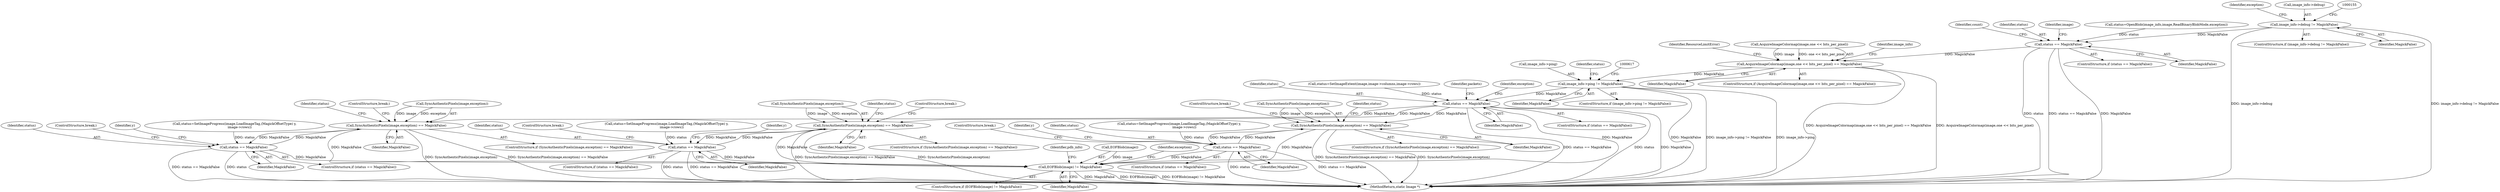 digraph "0_ImageMagick_424d40ebfcde48bb872eba75179d3d73704fdf1f@pointer" {
"1000149" [label="(Call,image_info->debug != MagickFalse)"];
"1000187" [label="(Call,status == MagickFalse)"];
"1000599" [label="(Call,AcquireImageColormap(image,one << bits_per_pixel) == MagickFalse)"];
"1000610" [label="(Call,image_info->ping != MagickFalse)"];
"1000634" [label="(Call,status == MagickFalse)"];
"1000829" [label="(Call,SyncAuthenticPixels(image,exception) == MagickFalse)"];
"1000847" [label="(Call,status == MagickFalse)"];
"1001143" [label="(Call,EOFBlob(image) != MagickFalse)"];
"1000986" [label="(Call,SyncAuthenticPixels(image,exception) == MagickFalse)"];
"1001004" [label="(Call,status == MagickFalse)"];
"1001105" [label="(Call,SyncAuthenticPixels(image,exception) == MagickFalse)"];
"1001123" [label="(Call,status == MagickFalse)"];
"1000993" [label="(Identifier,status)"];
"1001106" [label="(Call,SyncAuthenticPixels(image,exception))"];
"1001123" [label="(Call,status == MagickFalse)"];
"1001003" [label="(ControlStructure,if (status == MagickFalse))"];
"1000633" [label="(ControlStructure,if (status == MagickFalse))"];
"1000614" [label="(Identifier,MagickFalse)"];
"1000846" [label="(ControlStructure,if (status == MagickFalse))"];
"1000607" [label="(Identifier,ResourceLimitError)"];
"1000609" [label="(ControlStructure,if (image_info->ping != MagickFalse))"];
"1000990" [label="(Identifier,MagickFalse)"];
"1000991" [label="(ControlStructure,break;)"];
"1001005" [label="(Identifier,status)"];
"1001122" [label="(ControlStructure,if (status == MagickFalse))"];
"1001285" [label="(MethodReturn,static Image *)"];
"1000186" [label="(ControlStructure,if (status == MagickFalse))"];
"1001105" [label="(Call,SyncAuthenticPixels(image,exception) == MagickFalse)"];
"1000599" [label="(Call,AcquireImageColormap(image,one << bits_per_pixel) == MagickFalse)"];
"1000611" [label="(Call,image_info->ping)"];
"1000850" [label="(ControlStructure,break;)"];
"1000187" [label="(Call,status == MagickFalse)"];
"1000636" [label="(Identifier,MagickFalse)"];
"1001112" [label="(Identifier,status)"];
"1000149" [label="(Call,image_info->debug != MagickFalse)"];
"1000985" [label="(ControlStructure,if (SyncAuthenticPixels(image,exception) == MagickFalse))"];
"1001007" [label="(ControlStructure,break;)"];
"1001109" [label="(Identifier,MagickFalse)"];
"1000755" [label="(Identifier,y)"];
"1001142" [label="(ControlStructure,if (EOFBlob(image) != MagickFalse))"];
"1000828" [label="(ControlStructure,if (SyncAuthenticPixels(image,exception) == MagickFalse))"];
"1001157" [label="(Identifier,pdb_info)"];
"1000200" [label="(Identifier,count)"];
"1001144" [label="(Call,EOFBlob(image))"];
"1001006" [label="(Identifier,MagickFalse)"];
"1000635" [label="(Identifier,status)"];
"1001104" [label="(ControlStructure,if (SyncAuthenticPixels(image,exception) == MagickFalse))"];
"1000833" [label="(Identifier,MagickFalse)"];
"1000148" [label="(ControlStructure,if (image_info->debug != MagickFalse))"];
"1000610" [label="(Call,image_info->ping != MagickFalse)"];
"1000834" [label="(ControlStructure,break;)"];
"1000847" [label="(Call,status == MagickFalse)"];
"1000623" [label="(Call,status=SetImageExtent(image,image->columns,image->rows))"];
"1001124" [label="(Identifier,status)"];
"1000153" [label="(Identifier,MagickFalse)"];
"1001125" [label="(Identifier,MagickFalse)"];
"1000634" [label="(Call,status == MagickFalse)"];
"1000870" [label="(Identifier,y)"];
"1000605" [label="(Identifier,MagickFalse)"];
"1001146" [label="(Identifier,MagickFalse)"];
"1000849" [label="(Identifier,MagickFalse)"];
"1000600" [label="(Call,AcquireImageColormap(image,one << bits_per_pixel))"];
"1001148" [label="(Identifier,exception)"];
"1000189" [label="(Identifier,MagickFalse)"];
"1000987" [label="(Call,SyncAuthenticPixels(image,exception))"];
"1000829" [label="(Call,SyncAuthenticPixels(image,exception) == MagickFalse)"];
"1001004" [label="(Call,status == MagickFalse)"];
"1001126" [label="(ControlStructure,break;)"];
"1001111" [label="(Call,status=SetImageProgress(image,LoadImageTag,(MagickOffsetType) y,\n          image->rows))"];
"1000188" [label="(Identifier,status)"];
"1001027" [label="(Identifier,y)"];
"1000986" [label="(Call,SyncAuthenticPixels(image,exception) == MagickFalse)"];
"1000992" [label="(Call,status=SetImageProgress(image,LoadImageTag,(MagickOffsetType) y,\n          image->rows))"];
"1000612" [label="(Identifier,image_info)"];
"1000192" [label="(Identifier,image)"];
"1000598" [label="(ControlStructure,if (AcquireImageColormap(image,one << bits_per_pixel) == MagickFalse))"];
"1000165" [label="(Identifier,exception)"];
"1000179" [label="(Call,status=OpenBlob(image_info,image,ReadBinaryBlobMode,exception))"];
"1001143" [label="(Call,EOFBlob(image) != MagickFalse)"];
"1000830" [label="(Call,SyncAuthenticPixels(image,exception))"];
"1000836" [label="(Identifier,status)"];
"1000648" [label="(Identifier,packets)"];
"1000150" [label="(Call,image_info->debug)"];
"1000848" [label="(Identifier,status)"];
"1000639" [label="(Identifier,exception)"];
"1000835" [label="(Call,status=SetImageProgress(image,LoadImageTag,(MagickOffsetType) y,\n          image->rows))"];
"1001110" [label="(ControlStructure,break;)"];
"1000624" [label="(Identifier,status)"];
"1000149" -> "1000148"  [label="AST: "];
"1000149" -> "1000153"  [label="CFG: "];
"1000150" -> "1000149"  [label="AST: "];
"1000153" -> "1000149"  [label="AST: "];
"1000155" -> "1000149"  [label="CFG: "];
"1000165" -> "1000149"  [label="CFG: "];
"1000149" -> "1001285"  [label="DDG: image_info->debug != MagickFalse"];
"1000149" -> "1001285"  [label="DDG: image_info->debug"];
"1000149" -> "1000187"  [label="DDG: MagickFalse"];
"1000187" -> "1000186"  [label="AST: "];
"1000187" -> "1000189"  [label="CFG: "];
"1000188" -> "1000187"  [label="AST: "];
"1000189" -> "1000187"  [label="AST: "];
"1000192" -> "1000187"  [label="CFG: "];
"1000200" -> "1000187"  [label="CFG: "];
"1000187" -> "1001285"  [label="DDG: status"];
"1000187" -> "1001285"  [label="DDG: status == MagickFalse"];
"1000187" -> "1001285"  [label="DDG: MagickFalse"];
"1000179" -> "1000187"  [label="DDG: status"];
"1000187" -> "1000599"  [label="DDG: MagickFalse"];
"1000599" -> "1000598"  [label="AST: "];
"1000599" -> "1000605"  [label="CFG: "];
"1000600" -> "1000599"  [label="AST: "];
"1000605" -> "1000599"  [label="AST: "];
"1000607" -> "1000599"  [label="CFG: "];
"1000612" -> "1000599"  [label="CFG: "];
"1000599" -> "1001285"  [label="DDG: AcquireImageColormap(image,one << bits_per_pixel) == MagickFalse"];
"1000599" -> "1001285"  [label="DDG: AcquireImageColormap(image,one << bits_per_pixel)"];
"1000600" -> "1000599"  [label="DDG: image"];
"1000600" -> "1000599"  [label="DDG: one << bits_per_pixel"];
"1000599" -> "1000610"  [label="DDG: MagickFalse"];
"1000610" -> "1000609"  [label="AST: "];
"1000610" -> "1000614"  [label="CFG: "];
"1000611" -> "1000610"  [label="AST: "];
"1000614" -> "1000610"  [label="AST: "];
"1000617" -> "1000610"  [label="CFG: "];
"1000624" -> "1000610"  [label="CFG: "];
"1000610" -> "1001285"  [label="DDG: MagickFalse"];
"1000610" -> "1001285"  [label="DDG: image_info->ping != MagickFalse"];
"1000610" -> "1001285"  [label="DDG: image_info->ping"];
"1000610" -> "1000634"  [label="DDG: MagickFalse"];
"1000634" -> "1000633"  [label="AST: "];
"1000634" -> "1000636"  [label="CFG: "];
"1000635" -> "1000634"  [label="AST: "];
"1000636" -> "1000634"  [label="AST: "];
"1000639" -> "1000634"  [label="CFG: "];
"1000648" -> "1000634"  [label="CFG: "];
"1000634" -> "1001285"  [label="DDG: status"];
"1000634" -> "1001285"  [label="DDG: MagickFalse"];
"1000634" -> "1001285"  [label="DDG: status == MagickFalse"];
"1000623" -> "1000634"  [label="DDG: status"];
"1000634" -> "1000829"  [label="DDG: MagickFalse"];
"1000634" -> "1000986"  [label="DDG: MagickFalse"];
"1000634" -> "1001105"  [label="DDG: MagickFalse"];
"1000634" -> "1001143"  [label="DDG: MagickFalse"];
"1000829" -> "1000828"  [label="AST: "];
"1000829" -> "1000833"  [label="CFG: "];
"1000830" -> "1000829"  [label="AST: "];
"1000833" -> "1000829"  [label="AST: "];
"1000834" -> "1000829"  [label="CFG: "];
"1000836" -> "1000829"  [label="CFG: "];
"1000829" -> "1001285"  [label="DDG: SyncAuthenticPixels(image,exception) == MagickFalse"];
"1000829" -> "1001285"  [label="DDG: SyncAuthenticPixels(image,exception)"];
"1000830" -> "1000829"  [label="DDG: image"];
"1000830" -> "1000829"  [label="DDG: exception"];
"1000847" -> "1000829"  [label="DDG: MagickFalse"];
"1000829" -> "1000847"  [label="DDG: MagickFalse"];
"1000829" -> "1001143"  [label="DDG: MagickFalse"];
"1000847" -> "1000846"  [label="AST: "];
"1000847" -> "1000849"  [label="CFG: "];
"1000848" -> "1000847"  [label="AST: "];
"1000849" -> "1000847"  [label="AST: "];
"1000850" -> "1000847"  [label="CFG: "];
"1000755" -> "1000847"  [label="CFG: "];
"1000847" -> "1001285"  [label="DDG: status"];
"1000847" -> "1001285"  [label="DDG: status == MagickFalse"];
"1000835" -> "1000847"  [label="DDG: status"];
"1000847" -> "1001143"  [label="DDG: MagickFalse"];
"1001143" -> "1001142"  [label="AST: "];
"1001143" -> "1001146"  [label="CFG: "];
"1001144" -> "1001143"  [label="AST: "];
"1001146" -> "1001143"  [label="AST: "];
"1001148" -> "1001143"  [label="CFG: "];
"1001157" -> "1001143"  [label="CFG: "];
"1001143" -> "1001285"  [label="DDG: MagickFalse"];
"1001143" -> "1001285"  [label="DDG: EOFBlob(image)"];
"1001143" -> "1001285"  [label="DDG: EOFBlob(image) != MagickFalse"];
"1001144" -> "1001143"  [label="DDG: image"];
"1001105" -> "1001143"  [label="DDG: MagickFalse"];
"1000986" -> "1001143"  [label="DDG: MagickFalse"];
"1001004" -> "1001143"  [label="DDG: MagickFalse"];
"1001123" -> "1001143"  [label="DDG: MagickFalse"];
"1000986" -> "1000985"  [label="AST: "];
"1000986" -> "1000990"  [label="CFG: "];
"1000987" -> "1000986"  [label="AST: "];
"1000990" -> "1000986"  [label="AST: "];
"1000991" -> "1000986"  [label="CFG: "];
"1000993" -> "1000986"  [label="CFG: "];
"1000986" -> "1001285"  [label="DDG: SyncAuthenticPixels(image,exception)"];
"1000986" -> "1001285"  [label="DDG: SyncAuthenticPixels(image,exception) == MagickFalse"];
"1000987" -> "1000986"  [label="DDG: image"];
"1000987" -> "1000986"  [label="DDG: exception"];
"1001004" -> "1000986"  [label="DDG: MagickFalse"];
"1000986" -> "1001004"  [label="DDG: MagickFalse"];
"1001004" -> "1001003"  [label="AST: "];
"1001004" -> "1001006"  [label="CFG: "];
"1001005" -> "1001004"  [label="AST: "];
"1001006" -> "1001004"  [label="AST: "];
"1001007" -> "1001004"  [label="CFG: "];
"1000870" -> "1001004"  [label="CFG: "];
"1001004" -> "1001285"  [label="DDG: status == MagickFalse"];
"1001004" -> "1001285"  [label="DDG: status"];
"1000992" -> "1001004"  [label="DDG: status"];
"1001105" -> "1001104"  [label="AST: "];
"1001105" -> "1001109"  [label="CFG: "];
"1001106" -> "1001105"  [label="AST: "];
"1001109" -> "1001105"  [label="AST: "];
"1001110" -> "1001105"  [label="CFG: "];
"1001112" -> "1001105"  [label="CFG: "];
"1001105" -> "1001285"  [label="DDG: SyncAuthenticPixels(image,exception) == MagickFalse"];
"1001105" -> "1001285"  [label="DDG: SyncAuthenticPixels(image,exception)"];
"1001106" -> "1001105"  [label="DDG: image"];
"1001106" -> "1001105"  [label="DDG: exception"];
"1001123" -> "1001105"  [label="DDG: MagickFalse"];
"1001105" -> "1001123"  [label="DDG: MagickFalse"];
"1001123" -> "1001122"  [label="AST: "];
"1001123" -> "1001125"  [label="CFG: "];
"1001124" -> "1001123"  [label="AST: "];
"1001125" -> "1001123"  [label="AST: "];
"1001126" -> "1001123"  [label="CFG: "];
"1001027" -> "1001123"  [label="CFG: "];
"1001123" -> "1001285"  [label="DDG: status"];
"1001123" -> "1001285"  [label="DDG: status == MagickFalse"];
"1001111" -> "1001123"  [label="DDG: status"];
}
